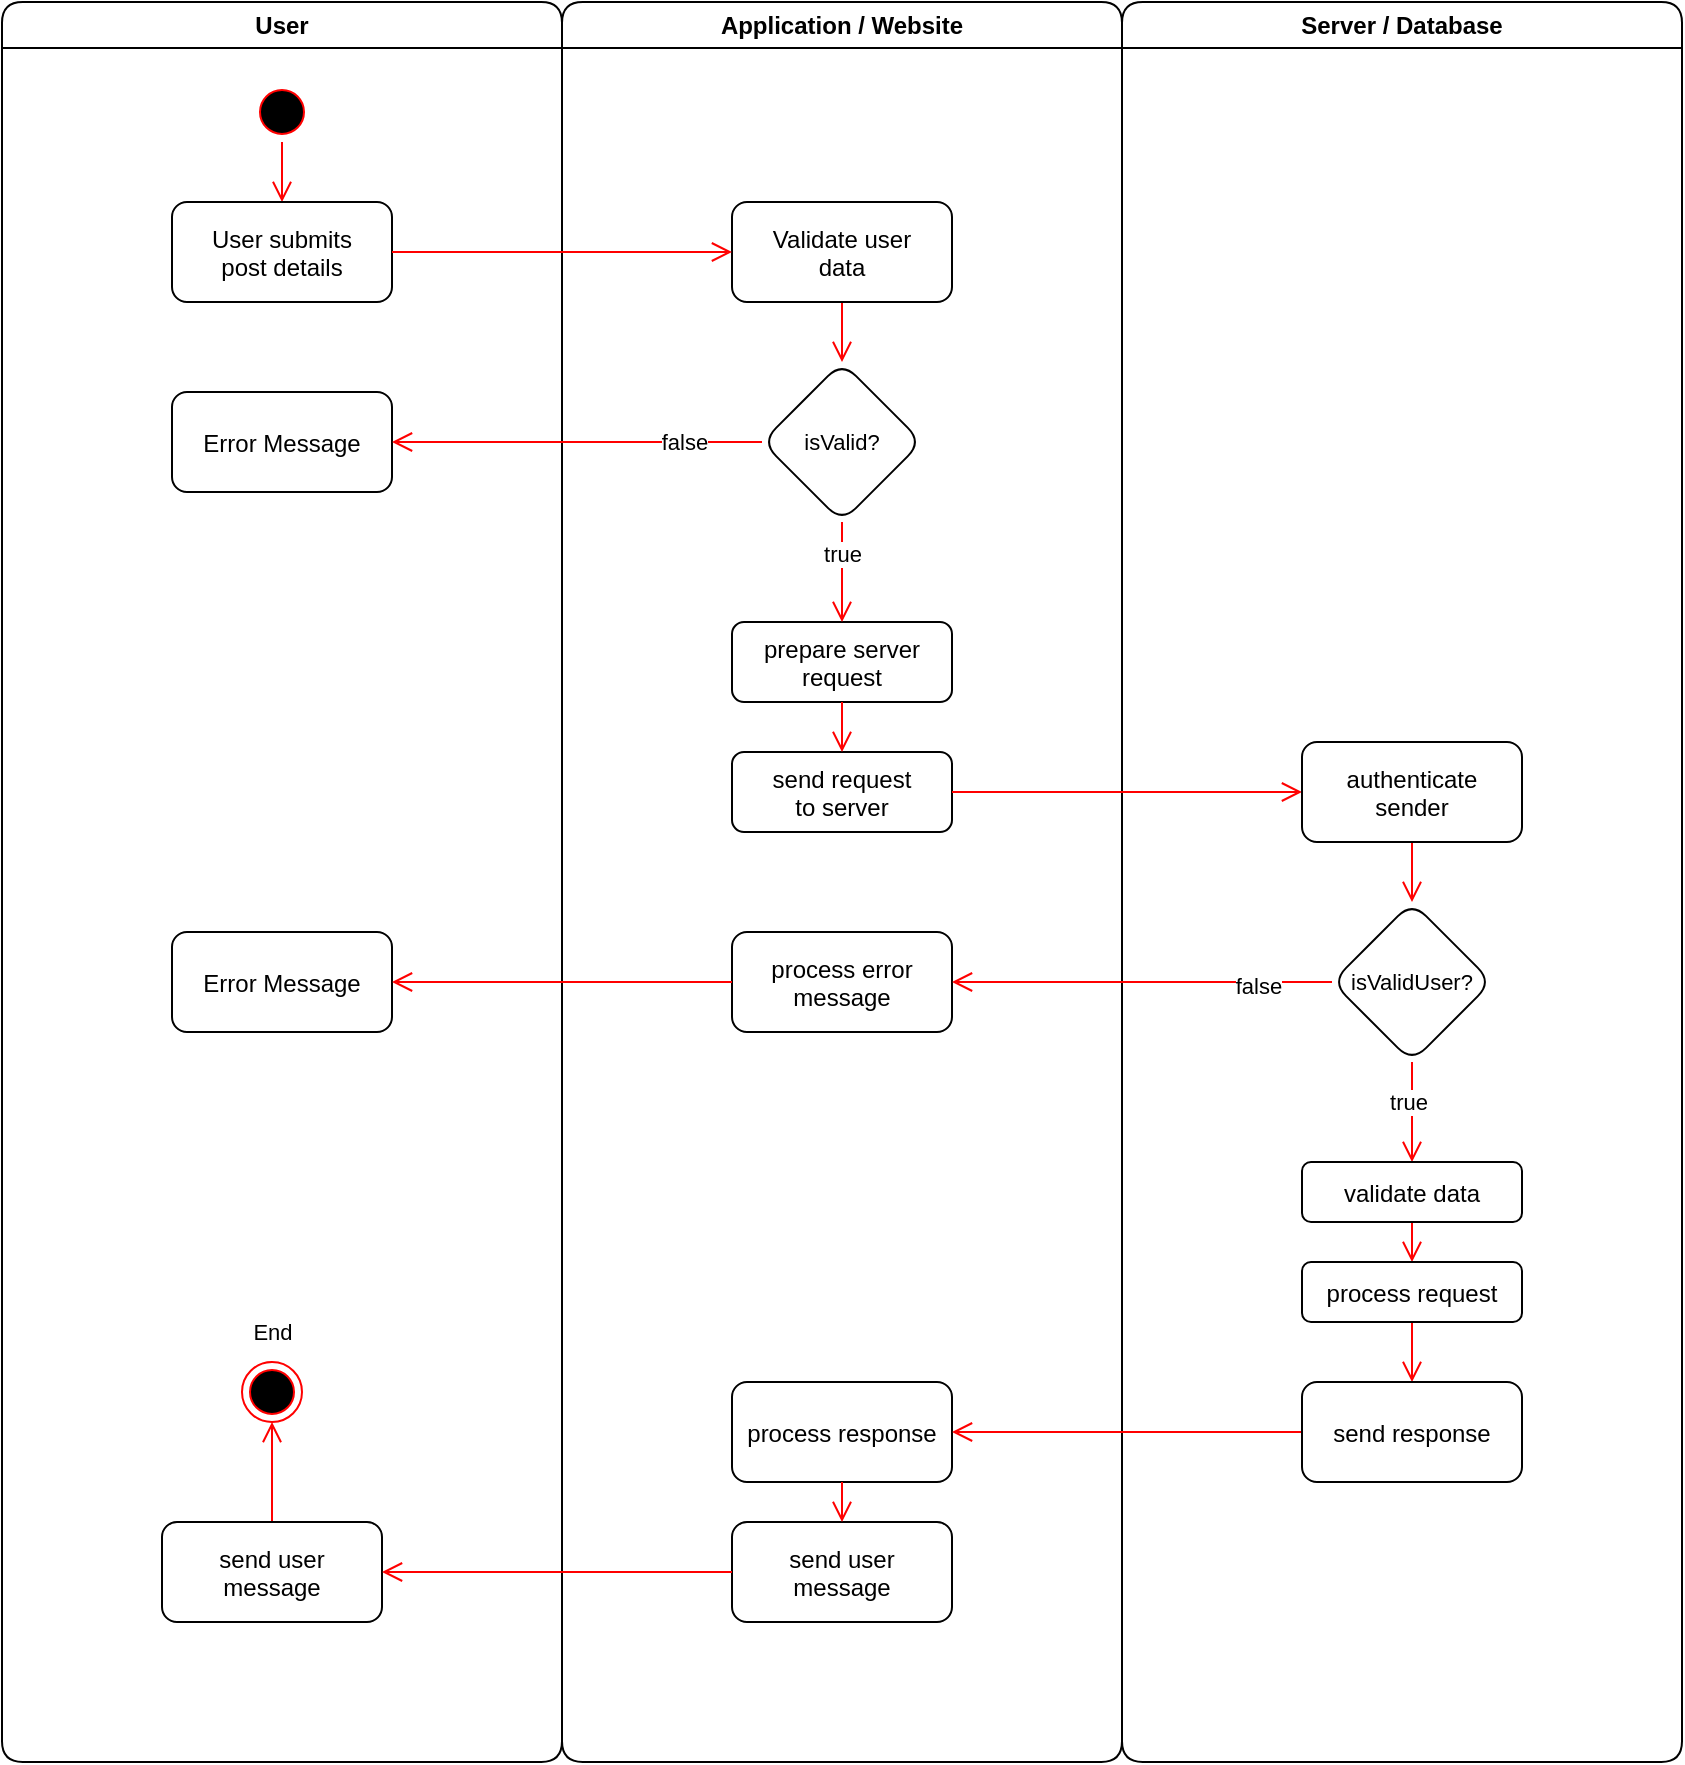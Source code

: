 <mxfile version="22.1.18" type="github">
  <diagram name="Page-1" id="e7e014a7-5840-1c2e-5031-d8a46d1fe8dd">
    <mxGraphModel dx="2474" dy="1372" grid="1" gridSize="10" guides="1" tooltips="1" connect="1" arrows="1" fold="1" page="1" pageScale="1" pageWidth="1169" pageHeight="826" background="none" math="0" shadow="0">
      <root>
        <mxCell id="0" />
        <mxCell id="1" parent="0" />
        <mxCell id="2" value="User" style="swimlane;whiteSpace=wrap;rounded=1;" parent="1" vertex="1">
          <mxGeometry x="165" y="70" width="280" height="880" as="geometry" />
        </mxCell>
        <mxCell id="5" value="" style="ellipse;shape=startState;fillColor=#000000;strokeColor=#ff0000;rounded=1;" parent="2" vertex="1">
          <mxGeometry x="125" y="40" width="30" height="30" as="geometry" />
        </mxCell>
        <mxCell id="6" value="" style="edgeStyle=elbowEdgeStyle;elbow=horizontal;verticalAlign=bottom;endArrow=open;endSize=8;strokeColor=#FF0000;endFill=1;rounded=1;" parent="2" source="5" target="7" edge="1">
          <mxGeometry x="100" y="40" as="geometry">
            <mxPoint x="115" y="110" as="targetPoint" />
          </mxGeometry>
        </mxCell>
        <mxCell id="7" value="User submits&#xa;post details" style="rounded=1;" parent="2" vertex="1">
          <mxGeometry x="85" y="100" width="110" height="50" as="geometry" />
        </mxCell>
        <mxCell id="74Yf6YC-rg4YHEoNI1uy-65" value="Error Message" style="rounded=1;" vertex="1" parent="2">
          <mxGeometry x="85" y="195" width="110" height="50" as="geometry" />
        </mxCell>
        <mxCell id="74Yf6YC-rg4YHEoNI1uy-105" value="End" style="text;html=1;align=center;verticalAlign=middle;resizable=0;points=[];autosize=1;strokeColor=none;fillColor=none;fontSize=11;fontFamily=Helvetica;fontColor=default;" vertex="1" parent="2">
          <mxGeometry x="115" y="650" width="40" height="30" as="geometry" />
        </mxCell>
        <mxCell id="3" value="Application / Website" style="swimlane;whiteSpace=wrap;startSize=23;rounded=1;" parent="1" vertex="1">
          <mxGeometry x="445" y="70" width="280" height="880" as="geometry" />
        </mxCell>
        <mxCell id="74Yf6YC-rg4YHEoNI1uy-57" style="edgeStyle=elbowEdgeStyle;shape=connector;rounded=1;orthogonalLoop=1;jettySize=auto;elbow=horizontal;html=1;exitX=0.5;exitY=1;exitDx=0;exitDy=0;entryX=0.5;entryY=0;entryDx=0;entryDy=0;labelBackgroundColor=default;strokeColor=#FF0000;align=center;verticalAlign=bottom;fontFamily=Helvetica;fontSize=11;fontColor=default;endArrow=open;endFill=1;endSize=8;" edge="1" parent="3" source="74Yf6YC-rg4YHEoNI1uy-50" target="74Yf6YC-rg4YHEoNI1uy-56">
          <mxGeometry relative="1" as="geometry" />
        </mxCell>
        <mxCell id="74Yf6YC-rg4YHEoNI1uy-50" value="Validate user&#xa;data" style="rounded=1;" vertex="1" parent="3">
          <mxGeometry x="85" y="100" width="110" height="50" as="geometry" />
        </mxCell>
        <mxCell id="74Yf6YC-rg4YHEoNI1uy-56" value="isValid?" style="rhombus;whiteSpace=wrap;html=1;rounded=1;fontFamily=Helvetica;fontSize=11;fontColor=default;" vertex="1" parent="3">
          <mxGeometry x="100" y="180" width="80" height="80" as="geometry" />
        </mxCell>
        <mxCell id="4" value="Server / Database" style="swimlane;whiteSpace=wrap;startSize=23;rounded=1;" parent="1" vertex="1">
          <mxGeometry x="725" y="70" width="280" height="880" as="geometry" />
        </mxCell>
        <mxCell id="74Yf6YC-rg4YHEoNI1uy-75" style="edgeStyle=elbowEdgeStyle;shape=connector;rounded=1;orthogonalLoop=1;jettySize=auto;elbow=horizontal;html=1;exitX=0.5;exitY=1;exitDx=0;exitDy=0;labelBackgroundColor=default;strokeColor=#FF0000;align=center;verticalAlign=bottom;fontFamily=Helvetica;fontSize=11;fontColor=default;endArrow=open;endFill=1;endSize=8;" edge="1" parent="4" source="74Yf6YC-rg4YHEoNI1uy-70" target="74Yf6YC-rg4YHEoNI1uy-74">
          <mxGeometry relative="1" as="geometry" />
        </mxCell>
        <mxCell id="74Yf6YC-rg4YHEoNI1uy-54" value="prepare server&#xa;request" style="rounded=1;" vertex="1" parent="4">
          <mxGeometry x="-195" y="310" width="110" height="40" as="geometry" />
        </mxCell>
        <mxCell id="74Yf6YC-rg4YHEoNI1uy-68" value="send request&#xa;to server" style="rounded=1;" vertex="1" parent="4">
          <mxGeometry x="-195" y="375" width="110" height="40" as="geometry" />
        </mxCell>
        <mxCell id="74Yf6YC-rg4YHEoNI1uy-71" style="edgeStyle=elbowEdgeStyle;shape=connector;rounded=1;orthogonalLoop=1;jettySize=auto;elbow=horizontal;html=1;exitX=1;exitY=0.5;exitDx=0;exitDy=0;entryX=0;entryY=0.5;entryDx=0;entryDy=0;labelBackgroundColor=default;strokeColor=#FF0000;align=center;verticalAlign=bottom;fontFamily=Helvetica;fontSize=11;fontColor=default;endArrow=open;endFill=1;endSize=8;" edge="1" parent="4" source="74Yf6YC-rg4YHEoNI1uy-68" target="74Yf6YC-rg4YHEoNI1uy-70">
          <mxGeometry relative="1" as="geometry" />
        </mxCell>
        <mxCell id="74Yf6YC-rg4YHEoNI1uy-70" value="authenticate&#xa;sender" style="rounded=1;" vertex="1" parent="4">
          <mxGeometry x="90" y="370" width="110" height="50" as="geometry" />
        </mxCell>
        <mxCell id="74Yf6YC-rg4YHEoNI1uy-69" style="edgeStyle=elbowEdgeStyle;shape=connector;rounded=1;orthogonalLoop=1;jettySize=auto;elbow=horizontal;html=1;exitX=0.5;exitY=1;exitDx=0;exitDy=0;labelBackgroundColor=default;strokeColor=#FF0000;align=center;verticalAlign=bottom;fontFamily=Helvetica;fontSize=11;fontColor=default;endArrow=open;endFill=1;endSize=8;" edge="1" parent="4" source="74Yf6YC-rg4YHEoNI1uy-54" target="74Yf6YC-rg4YHEoNI1uy-68">
          <mxGeometry relative="1" as="geometry" />
        </mxCell>
        <mxCell id="74Yf6YC-rg4YHEoNI1uy-86" value="Error Message" style="rounded=1;" vertex="1" parent="4">
          <mxGeometry x="-475" y="465" width="110" height="50" as="geometry" />
        </mxCell>
        <mxCell id="38" value="" style="ellipse;shape=endState;fillColor=#000000;strokeColor=#ff0000;rounded=1;" parent="4" vertex="1">
          <mxGeometry x="-440" y="680" width="30" height="30" as="geometry" />
        </mxCell>
        <mxCell id="74Yf6YC-rg4YHEoNI1uy-104" style="edgeStyle=elbowEdgeStyle;shape=connector;rounded=1;orthogonalLoop=1;jettySize=auto;elbow=horizontal;html=1;exitX=0.5;exitY=0;exitDx=0;exitDy=0;entryX=0.5;entryY=1;entryDx=0;entryDy=0;labelBackgroundColor=default;strokeColor=#FF0000;align=center;verticalAlign=bottom;fontFamily=Helvetica;fontSize=11;fontColor=default;endArrow=open;endFill=1;endSize=8;" edge="1" parent="4" source="74Yf6YC-rg4YHEoNI1uy-101" target="38">
          <mxGeometry relative="1" as="geometry" />
        </mxCell>
        <mxCell id="74Yf6YC-rg4YHEoNI1uy-101" value="send user&#xa;message" style="rounded=1;" vertex="1" parent="4">
          <mxGeometry x="-480" y="760" width="110" height="50" as="geometry" />
        </mxCell>
        <mxCell id="74Yf6YC-rg4YHEoNI1uy-84" value="process error&#xa;message" style="rounded=1;" vertex="1" parent="4">
          <mxGeometry x="-195" y="465" width="110" height="50" as="geometry" />
        </mxCell>
        <mxCell id="74Yf6YC-rg4YHEoNI1uy-85" style="edgeStyle=elbowEdgeStyle;shape=connector;rounded=1;orthogonalLoop=1;jettySize=auto;elbow=horizontal;html=1;exitX=0;exitY=0.5;exitDx=0;exitDy=0;labelBackgroundColor=default;strokeColor=#FF0000;align=center;verticalAlign=bottom;fontFamily=Helvetica;fontSize=11;fontColor=default;endArrow=open;endFill=1;endSize=8;" edge="1" parent="4" source="74Yf6YC-rg4YHEoNI1uy-74" target="74Yf6YC-rg4YHEoNI1uy-84">
          <mxGeometry relative="1" as="geometry" />
        </mxCell>
        <mxCell id="74Yf6YC-rg4YHEoNI1uy-88" value="false" style="edgeLabel;html=1;align=center;verticalAlign=middle;resizable=0;points=[];fontSize=11;fontFamily=Helvetica;fontColor=default;" vertex="1" connectable="0" parent="74Yf6YC-rg4YHEoNI1uy-85">
          <mxGeometry x="-0.608" y="2" relative="1" as="geometry">
            <mxPoint as="offset" />
          </mxGeometry>
        </mxCell>
        <mxCell id="74Yf6YC-rg4YHEoNI1uy-87" style="edgeStyle=elbowEdgeStyle;shape=connector;rounded=1;orthogonalLoop=1;jettySize=auto;elbow=horizontal;html=1;exitX=0;exitY=0.5;exitDx=0;exitDy=0;labelBackgroundColor=default;strokeColor=#FF0000;align=center;verticalAlign=bottom;fontFamily=Helvetica;fontSize=11;fontColor=default;endArrow=open;endFill=1;endSize=8;" edge="1" parent="4" source="74Yf6YC-rg4YHEoNI1uy-84" target="74Yf6YC-rg4YHEoNI1uy-86">
          <mxGeometry relative="1" as="geometry" />
        </mxCell>
        <mxCell id="74Yf6YC-rg4YHEoNI1uy-95" value="process response" style="rounded=1;" vertex="1" parent="4">
          <mxGeometry x="-195" y="690" width="110" height="50" as="geometry" />
        </mxCell>
        <mxCell id="74Yf6YC-rg4YHEoNI1uy-96" style="edgeStyle=elbowEdgeStyle;shape=connector;rounded=1;orthogonalLoop=1;jettySize=auto;elbow=horizontal;html=1;exitX=0;exitY=0.5;exitDx=0;exitDy=0;labelBackgroundColor=default;strokeColor=#FF0000;align=center;verticalAlign=bottom;fontFamily=Helvetica;fontSize=11;fontColor=default;endArrow=open;endFill=1;endSize=8;" edge="1" parent="4" source="74Yf6YC-rg4YHEoNI1uy-92" target="74Yf6YC-rg4YHEoNI1uy-95">
          <mxGeometry relative="1" as="geometry" />
        </mxCell>
        <mxCell id="74Yf6YC-rg4YHEoNI1uy-99" value="send user&#xa;message" style="rounded=1;" vertex="1" parent="4">
          <mxGeometry x="-195" y="760" width="110" height="50" as="geometry" />
        </mxCell>
        <mxCell id="74Yf6YC-rg4YHEoNI1uy-100" style="edgeStyle=elbowEdgeStyle;shape=connector;rounded=1;orthogonalLoop=1;jettySize=auto;elbow=horizontal;html=1;exitX=0.5;exitY=1;exitDx=0;exitDy=0;labelBackgroundColor=default;strokeColor=#FF0000;align=center;verticalAlign=bottom;fontFamily=Helvetica;fontSize=11;fontColor=default;endArrow=open;endFill=1;endSize=8;" edge="1" parent="4" source="74Yf6YC-rg4YHEoNI1uy-95" target="74Yf6YC-rg4YHEoNI1uy-99">
          <mxGeometry relative="1" as="geometry" />
        </mxCell>
        <mxCell id="74Yf6YC-rg4YHEoNI1uy-102" style="edgeStyle=elbowEdgeStyle;shape=connector;rounded=1;orthogonalLoop=1;jettySize=auto;elbow=horizontal;html=1;exitX=0;exitY=0.5;exitDx=0;exitDy=0;labelBackgroundColor=default;strokeColor=#FF0000;align=center;verticalAlign=bottom;fontFamily=Helvetica;fontSize=11;fontColor=default;endArrow=open;endFill=1;endSize=8;" edge="1" parent="4" source="74Yf6YC-rg4YHEoNI1uy-99" target="74Yf6YC-rg4YHEoNI1uy-101">
          <mxGeometry relative="1" as="geometry" />
        </mxCell>
        <mxCell id="74Yf6YC-rg4YHEoNI1uy-82" style="edgeStyle=elbowEdgeStyle;shape=connector;rounded=1;orthogonalLoop=1;jettySize=auto;elbow=horizontal;html=1;exitX=0.5;exitY=1;exitDx=0;exitDy=0;labelBackgroundColor=default;strokeColor=#FF0000;align=center;verticalAlign=bottom;fontFamily=Helvetica;fontSize=11;fontColor=default;endArrow=open;endFill=1;endSize=8;" edge="1" parent="4" source="74Yf6YC-rg4YHEoNI1uy-74" target="74Yf6YC-rg4YHEoNI1uy-81">
          <mxGeometry relative="1" as="geometry" />
        </mxCell>
        <mxCell id="74Yf6YC-rg4YHEoNI1uy-83" value="true" style="edgeLabel;html=1;align=center;verticalAlign=middle;resizable=0;points=[];fontSize=11;fontFamily=Helvetica;fontColor=default;" vertex="1" connectable="0" parent="74Yf6YC-rg4YHEoNI1uy-82">
          <mxGeometry x="-0.196" y="-2" relative="1" as="geometry">
            <mxPoint as="offset" />
          </mxGeometry>
        </mxCell>
        <mxCell id="74Yf6YC-rg4YHEoNI1uy-74" value="isValidUser?" style="rhombus;whiteSpace=wrap;html=1;rounded=1;fontFamily=Helvetica;fontSize=11;fontColor=default;" vertex="1" parent="4">
          <mxGeometry x="105" y="450" width="80" height="80" as="geometry" />
        </mxCell>
        <mxCell id="74Yf6YC-rg4YHEoNI1uy-90" style="edgeStyle=elbowEdgeStyle;shape=connector;rounded=1;orthogonalLoop=1;jettySize=auto;elbow=horizontal;html=1;exitX=0.5;exitY=1;exitDx=0;exitDy=0;labelBackgroundColor=default;strokeColor=#FF0000;align=center;verticalAlign=bottom;fontFamily=Helvetica;fontSize=11;fontColor=default;endArrow=open;endFill=1;endSize=8;" edge="1" parent="4" source="74Yf6YC-rg4YHEoNI1uy-81" target="74Yf6YC-rg4YHEoNI1uy-89">
          <mxGeometry relative="1" as="geometry" />
        </mxCell>
        <mxCell id="74Yf6YC-rg4YHEoNI1uy-81" value="validate data" style="rounded=1;" vertex="1" parent="4">
          <mxGeometry x="90" y="580" width="110" height="30" as="geometry" />
        </mxCell>
        <mxCell id="74Yf6YC-rg4YHEoNI1uy-93" style="edgeStyle=elbowEdgeStyle;shape=connector;rounded=1;orthogonalLoop=1;jettySize=auto;elbow=horizontal;html=1;exitX=0.5;exitY=1;exitDx=0;exitDy=0;labelBackgroundColor=default;strokeColor=#FF0000;align=center;verticalAlign=bottom;fontFamily=Helvetica;fontSize=11;fontColor=default;endArrow=open;endFill=1;endSize=8;" edge="1" parent="4" source="74Yf6YC-rg4YHEoNI1uy-89" target="74Yf6YC-rg4YHEoNI1uy-92">
          <mxGeometry relative="1" as="geometry" />
        </mxCell>
        <mxCell id="74Yf6YC-rg4YHEoNI1uy-89" value="process request" style="rounded=1;" vertex="1" parent="4">
          <mxGeometry x="90" y="630" width="110" height="30" as="geometry" />
        </mxCell>
        <mxCell id="74Yf6YC-rg4YHEoNI1uy-92" value="send response" style="rounded=1;" vertex="1" parent="4">
          <mxGeometry x="90" y="690" width="110" height="50" as="geometry" />
        </mxCell>
        <mxCell id="74Yf6YC-rg4YHEoNI1uy-51" style="edgeStyle=elbowEdgeStyle;shape=connector;rounded=1;orthogonalLoop=1;jettySize=auto;elbow=horizontal;html=1;exitX=1;exitY=0.5;exitDx=0;exitDy=0;labelBackgroundColor=default;strokeColor=#FF0000;align=center;verticalAlign=bottom;fontFamily=Helvetica;fontSize=11;fontColor=default;endArrow=open;endFill=1;endSize=8;" edge="1" parent="1" source="7" target="74Yf6YC-rg4YHEoNI1uy-50">
          <mxGeometry relative="1" as="geometry" />
        </mxCell>
        <mxCell id="74Yf6YC-rg4YHEoNI1uy-66" style="edgeStyle=elbowEdgeStyle;shape=connector;rounded=1;orthogonalLoop=1;jettySize=auto;elbow=horizontal;html=1;exitX=0;exitY=0.5;exitDx=0;exitDy=0;labelBackgroundColor=default;strokeColor=#FF0000;align=center;verticalAlign=bottom;fontFamily=Helvetica;fontSize=11;fontColor=default;endArrow=open;endFill=1;endSize=8;" edge="1" parent="1" source="74Yf6YC-rg4YHEoNI1uy-56" target="74Yf6YC-rg4YHEoNI1uy-65">
          <mxGeometry relative="1" as="geometry" />
        </mxCell>
        <mxCell id="74Yf6YC-rg4YHEoNI1uy-67" value="false" style="edgeLabel;html=1;align=center;verticalAlign=middle;resizable=0;points=[];fontSize=11;fontFamily=Helvetica;fontColor=default;" vertex="1" connectable="0" parent="74Yf6YC-rg4YHEoNI1uy-66">
          <mxGeometry x="-0.215" relative="1" as="geometry">
            <mxPoint x="33" as="offset" />
          </mxGeometry>
        </mxCell>
        <mxCell id="74Yf6YC-rg4YHEoNI1uy-58" value="true" style="edgeStyle=elbowEdgeStyle;shape=connector;rounded=1;orthogonalLoop=1;jettySize=auto;elbow=vertical;html=1;exitX=0.5;exitY=1;exitDx=0;exitDy=0;entryX=0.5;entryY=0;entryDx=0;entryDy=0;labelBackgroundColor=default;strokeColor=#FF0000;align=center;verticalAlign=bottom;fontFamily=Helvetica;fontSize=11;fontColor=default;endArrow=open;endFill=1;endSize=8;" edge="1" parent="1" source="74Yf6YC-rg4YHEoNI1uy-56" target="74Yf6YC-rg4YHEoNI1uy-54">
          <mxGeometry relative="1" as="geometry">
            <mxPoint as="offset" />
          </mxGeometry>
        </mxCell>
      </root>
    </mxGraphModel>
  </diagram>
</mxfile>
